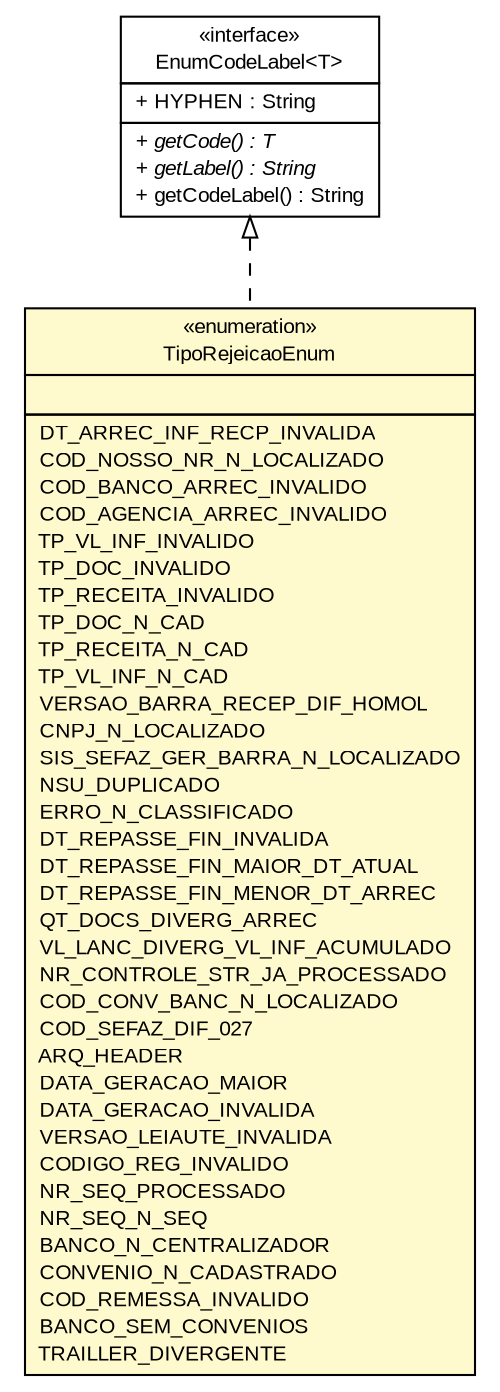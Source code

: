#!/usr/local/bin/dot
#
# Class diagram 
# Generated by UMLGraph version R5_6 (http://www.umlgraph.org/)
#

digraph G {
	edge [fontname="arial",fontsize=10,labelfontname="arial",labelfontsize=10];
	node [fontname="arial",fontsize=10,shape=plaintext];
	nodesep=0.25;
	ranksep=0.5;
	// br.gov.to.sefaz.persistence.enums.EnumCodeLabel<T>
	c794646 [label=<<table title="br.gov.to.sefaz.persistence.enums.EnumCodeLabel" border="0" cellborder="1" cellspacing="0" cellpadding="2" port="p" href="../../../../persistence/enums/EnumCodeLabel.html">
		<tr><td><table border="0" cellspacing="0" cellpadding="1">
<tr><td align="center" balign="center"> &#171;interface&#187; </td></tr>
<tr><td align="center" balign="center"> EnumCodeLabel&lt;T&gt; </td></tr>
		</table></td></tr>
		<tr><td><table border="0" cellspacing="0" cellpadding="1">
<tr><td align="left" balign="left"> + HYPHEN : String </td></tr>
		</table></td></tr>
		<tr><td><table border="0" cellspacing="0" cellpadding="1">
<tr><td align="left" balign="left"><font face="arial italic" point-size="10.0"> + getCode() : T </font></td></tr>
<tr><td align="left" balign="left"><font face="arial italic" point-size="10.0"> + getLabel() : String </font></td></tr>
<tr><td align="left" balign="left"> + getCodeLabel() : String </td></tr>
		</table></td></tr>
		</table>>, URL="../../../../persistence/enums/EnumCodeLabel.html", fontname="arial", fontcolor="black", fontsize=10.0];
	// br.gov.to.sefaz.arr.processamento.domain.str.TipoRejeicaoEnum
	c795308 [label=<<table title="br.gov.to.sefaz.arr.processamento.domain.str.TipoRejeicaoEnum" border="0" cellborder="1" cellspacing="0" cellpadding="2" port="p" bgcolor="lemonChiffon" href="./TipoRejeicaoEnum.html">
		<tr><td><table border="0" cellspacing="0" cellpadding="1">
<tr><td align="center" balign="center"> &#171;enumeration&#187; </td></tr>
<tr><td align="center" balign="center"> TipoRejeicaoEnum </td></tr>
		</table></td></tr>
		<tr><td><table border="0" cellspacing="0" cellpadding="1">
<tr><td align="left" balign="left">  </td></tr>
		</table></td></tr>
		<tr><td><table border="0" cellspacing="0" cellpadding="1">
<tr><td align="left" balign="left"> DT_ARREC_INF_RECP_INVALIDA </td></tr>
<tr><td align="left" balign="left"> COD_NOSSO_NR_N_LOCALIZADO </td></tr>
<tr><td align="left" balign="left"> COD_BANCO_ARREC_INVALIDO </td></tr>
<tr><td align="left" balign="left"> COD_AGENCIA_ARREC_INVALIDO </td></tr>
<tr><td align="left" balign="left"> TP_VL_INF_INVALIDO </td></tr>
<tr><td align="left" balign="left"> TP_DOC_INVALIDO </td></tr>
<tr><td align="left" balign="left"> TP_RECEITA_INVALIDO </td></tr>
<tr><td align="left" balign="left"> TP_DOC_N_CAD </td></tr>
<tr><td align="left" balign="left"> TP_RECEITA_N_CAD </td></tr>
<tr><td align="left" balign="left"> TP_VL_INF_N_CAD </td></tr>
<tr><td align="left" balign="left"> VERSAO_BARRA_RECEP_DIF_HOMOL </td></tr>
<tr><td align="left" balign="left"> CNPJ_N_LOCALIZADO </td></tr>
<tr><td align="left" balign="left"> SIS_SEFAZ_GER_BARRA_N_LOCALIZADO </td></tr>
<tr><td align="left" balign="left"> NSU_DUPLICADO </td></tr>
<tr><td align="left" balign="left"> ERRO_N_CLASSIFICADO </td></tr>
<tr><td align="left" balign="left"> DT_REPASSE_FIN_INVALIDA </td></tr>
<tr><td align="left" balign="left"> DT_REPASSE_FIN_MAIOR_DT_ATUAL </td></tr>
<tr><td align="left" balign="left"> DT_REPASSE_FIN_MENOR_DT_ARREC </td></tr>
<tr><td align="left" balign="left"> QT_DOCS_DIVERG_ARREC </td></tr>
<tr><td align="left" balign="left"> VL_LANC_DIVERG_VL_INF_ACUMULADO </td></tr>
<tr><td align="left" balign="left"> NR_CONTROLE_STR_JA_PROCESSADO </td></tr>
<tr><td align="left" balign="left"> COD_CONV_BANC_N_LOCALIZADO </td></tr>
<tr><td align="left" balign="left"> COD_SEFAZ_DIF_027 </td></tr>
<tr><td align="left" balign="left"> ARQ_HEADER </td></tr>
<tr><td align="left" balign="left"> DATA_GERACAO_MAIOR </td></tr>
<tr><td align="left" balign="left"> DATA_GERACAO_INVALIDA </td></tr>
<tr><td align="left" balign="left"> VERSAO_LEIAUTE_INVALIDA </td></tr>
<tr><td align="left" balign="left"> CODIGO_REG_INVALIDO </td></tr>
<tr><td align="left" balign="left"> NR_SEQ_PROCESSADO </td></tr>
<tr><td align="left" balign="left"> NR_SEQ_N_SEQ </td></tr>
<tr><td align="left" balign="left"> BANCO_N_CENTRALIZADOR </td></tr>
<tr><td align="left" balign="left"> CONVENIO_N_CADASTRADO </td></tr>
<tr><td align="left" balign="left"> COD_REMESSA_INVALIDO </td></tr>
<tr><td align="left" balign="left"> BANCO_SEM_CONVENIOS </td></tr>
<tr><td align="left" balign="left"> TRAILLER_DIVERGENTE </td></tr>
		</table></td></tr>
		</table>>, URL="./TipoRejeicaoEnum.html", fontname="arial", fontcolor="black", fontsize=10.0];
	//br.gov.to.sefaz.arr.processamento.domain.str.TipoRejeicaoEnum implements br.gov.to.sefaz.persistence.enums.EnumCodeLabel<T>
	c794646:p -> c795308:p [dir=back,arrowtail=empty,style=dashed];
}

